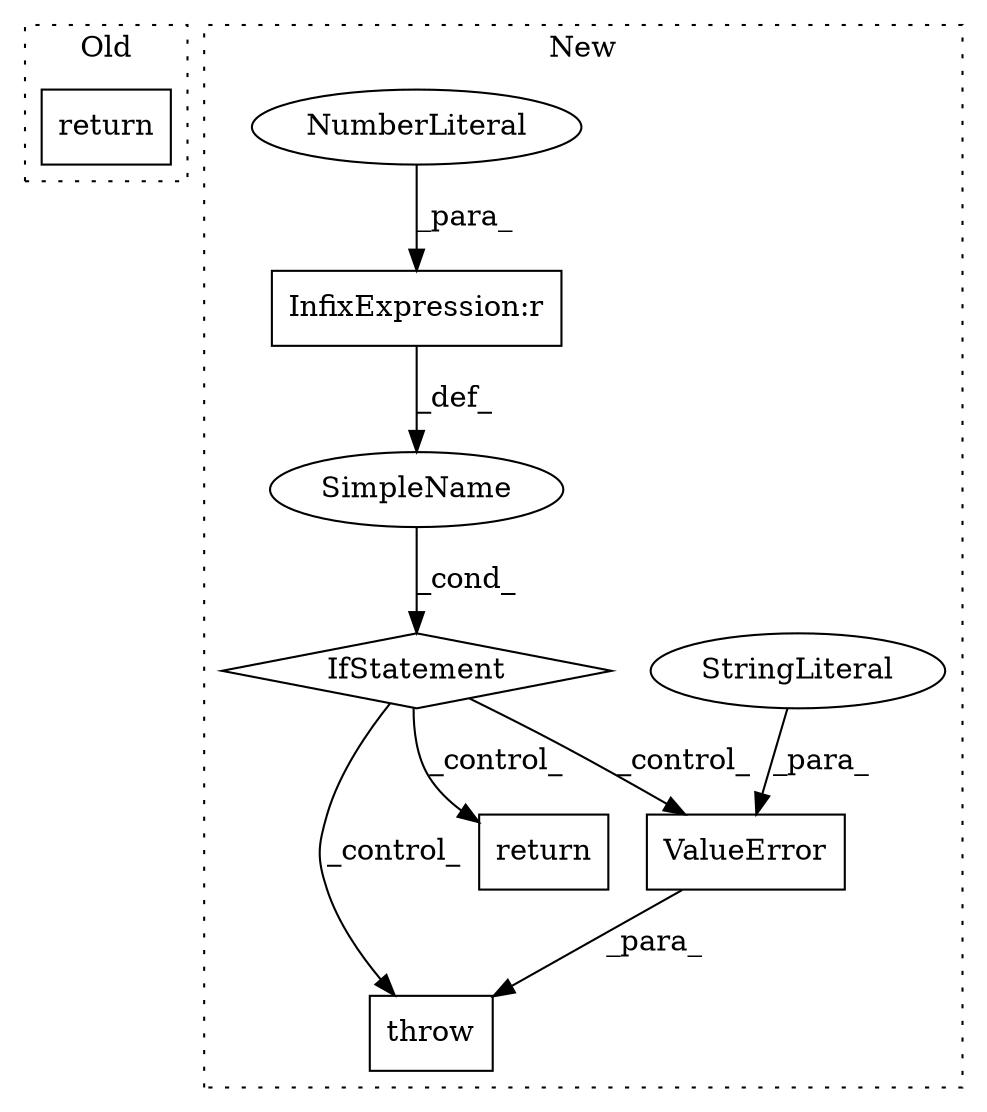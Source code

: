 digraph G {
subgraph cluster0 {
1 [label="return" a="41" s="490" l="7" shape="box"];
label = "Old";
style="dotted";
}
subgraph cluster1 {
2 [label="ValueError" a="32" s="556,601" l="11,1" shape="box"];
3 [label="throw" a="53" s="550" l="6" shape="box"];
4 [label="IfStatement" a="25" s="510,540" l="4,2" shape="diamond"];
5 [label="SimpleName" a="42" s="" l="" shape="ellipse"];
6 [label="return" a="41" s="748" l="7" shape="box"];
7 [label="InfixExpression:r" a="27" s="517" l="3" shape="box"];
8 [label="StringLiteral" a="45" s="567" l="34" shape="ellipse"];
9 [label="NumberLiteral" a="34" s="516" l="1" shape="ellipse"];
label = "New";
style="dotted";
}
2 -> 3 [label="_para_"];
4 -> 3 [label="_control_"];
4 -> 6 [label="_control_"];
4 -> 2 [label="_control_"];
5 -> 4 [label="_cond_"];
7 -> 5 [label="_def_"];
8 -> 2 [label="_para_"];
9 -> 7 [label="_para_"];
}